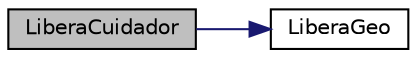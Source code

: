 digraph "LiberaCuidador"
{
 // LATEX_PDF_SIZE
  edge [fontname="Helvetica",fontsize="10",labelfontname="Helvetica",labelfontsize="10"];
  node [fontname="Helvetica",fontsize="10",shape=record];
  rankdir="LR";
  Node1 [label="LiberaCuidador",height=0.2,width=0.4,color="black", fillcolor="grey75", style="filled", fontcolor="black",tooltip="Libera a memoria alocada para tal cuidador."];
  Node1 -> Node2 [color="midnightblue",fontsize="10",style="solid"];
  Node2 [label="LiberaGeo",height=0.2,width=0.4,color="black", fillcolor="white", style="filled",URL="$geoloc_8h.html#a1e2732e2aee467321c0e4df4f748aa65",tooltip="Libera a memoria alocada para a variavel de tipo Geoloc."];
}
